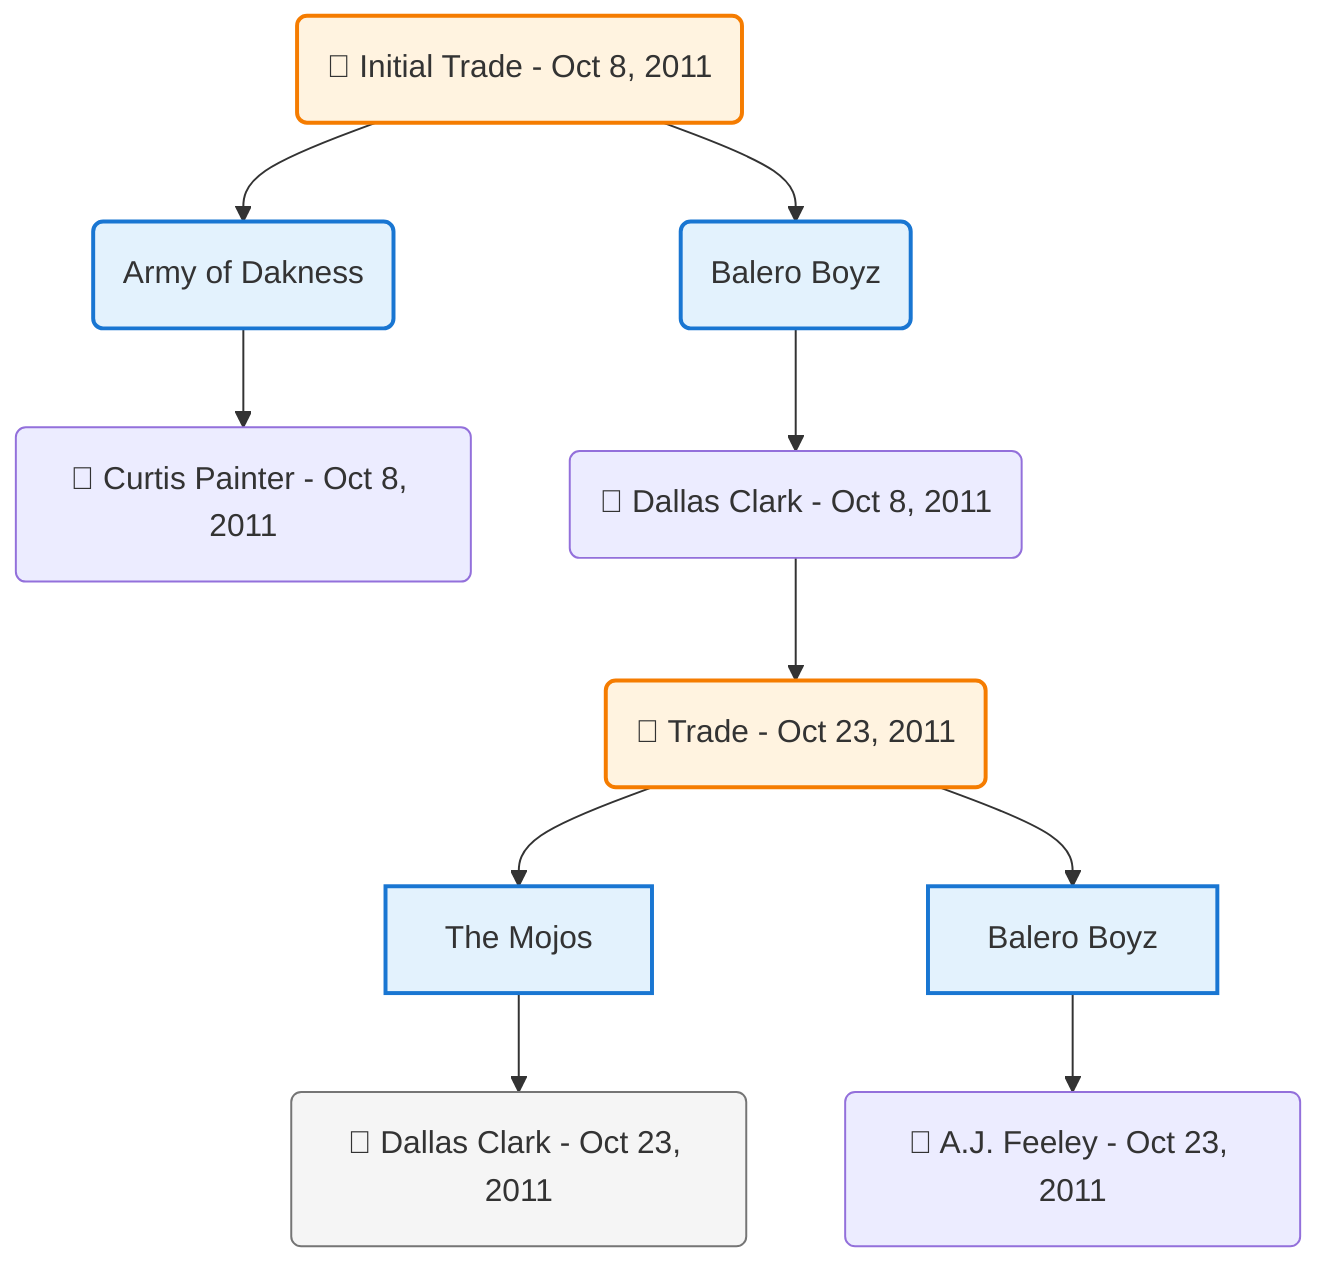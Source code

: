 flowchart TD

    TRADE_MAIN("🔄 Initial Trade - Oct 8, 2011")
    TEAM_1("Army of Dakness")
    TEAM_2("Balero Boyz")
    NODE_a2459a63-a069-45c8-b483-c3cfdc645708("🔄 Curtis Painter - Oct 8, 2011")
    NODE_9f225499-36e9-48d6-9967-fce967eb11a3("🔄 Dallas Clark - Oct 8, 2011")
    TRADE_41396ae9-c090-4e0b-bca6-e09bd5c17472_3("🔄 Trade - Oct 23, 2011")
    TEAM_bbe2d0ad-54cf-4c22-be82-b2a5f262a157_4["The Mojos"]
    NODE_3d5905e4-3d6a-4f33-a7d6-17d243460088("🔄 Dallas Clark - Oct 23, 2011")
    TEAM_2feaf03e-fb22-498e-ac8f-e596b6ba7810_5["Balero Boyz"]
    NODE_04da6ffb-946d-48fe-bf25-1a6cdb62ba86("🔄 A.J. Feeley - Oct 23, 2011")

    TRADE_MAIN --> TEAM_1
    TRADE_MAIN --> TEAM_2
    TEAM_1 --> NODE_a2459a63-a069-45c8-b483-c3cfdc645708
    TEAM_2 --> NODE_9f225499-36e9-48d6-9967-fce967eb11a3
    NODE_9f225499-36e9-48d6-9967-fce967eb11a3 --> TRADE_41396ae9-c090-4e0b-bca6-e09bd5c17472_3
    TRADE_41396ae9-c090-4e0b-bca6-e09bd5c17472_3 --> TEAM_bbe2d0ad-54cf-4c22-be82-b2a5f262a157_4
    TEAM_bbe2d0ad-54cf-4c22-be82-b2a5f262a157_4 --> NODE_3d5905e4-3d6a-4f33-a7d6-17d243460088
    TRADE_41396ae9-c090-4e0b-bca6-e09bd5c17472_3 --> TEAM_2feaf03e-fb22-498e-ac8f-e596b6ba7810_5
    TEAM_2feaf03e-fb22-498e-ac8f-e596b6ba7810_5 --> NODE_04da6ffb-946d-48fe-bf25-1a6cdb62ba86

    %% Node styling
    classDef teamNode fill:#e3f2fd,stroke:#1976d2,stroke-width:2px
    classDef tradeNode fill:#fff3e0,stroke:#f57c00,stroke-width:2px
    classDef playerNode fill:#f3e5f5,stroke:#7b1fa2,stroke-width:1px
    classDef nonRootPlayerNode fill:#f5f5f5,stroke:#757575,stroke-width:1px
    classDef endNode fill:#ffebee,stroke:#c62828,stroke-width:2px
    classDef waiverNode fill:#e8f5e8,stroke:#388e3c,stroke-width:2px
    classDef championshipNode fill:#fff9c4,stroke:#f57f17,stroke-width:3px

    class TEAM_1,TEAM_2,TEAM_bbe2d0ad-54cf-4c22-be82-b2a5f262a157_4,TEAM_2feaf03e-fb22-498e-ac8f-e596b6ba7810_5 teamNode
    class NODE_3d5905e4-3d6a-4f33-a7d6-17d243460088 nonRootPlayerNode
    class TRADE_MAIN,TRADE_41396ae9-c090-4e0b-bca6-e09bd5c17472_3 tradeNode